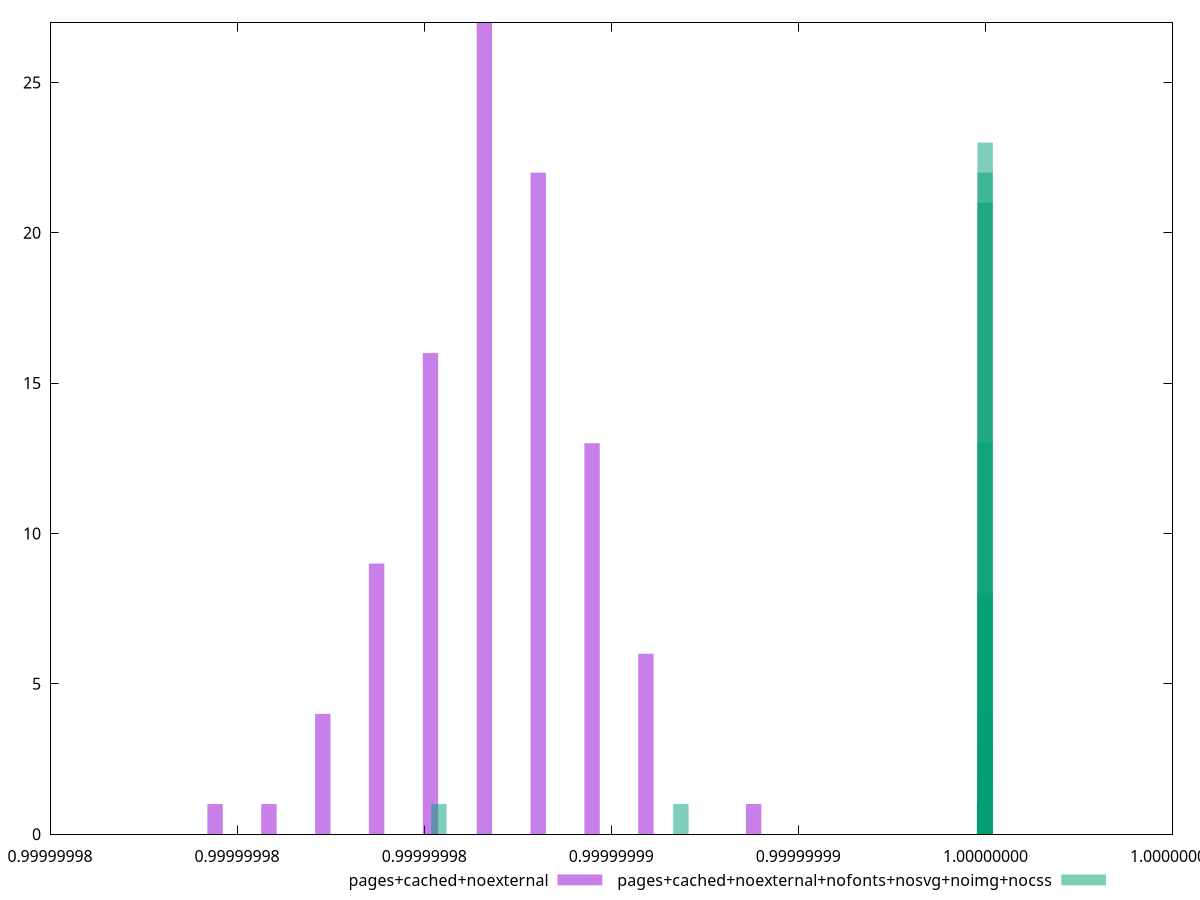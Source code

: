 $_pagesCachedNoexternal <<EOF
0.9999999909262406 6
0.9999999880476168 22
0.9999999808510573 1
0.999999985168993 16
0.9999999894869287 13
0.9999999866083049 27
0.9999999837296811 9
0.9999999794117455 1
0.9999999822903692 4
0.9999999938048644 1
EOF
$_pagesCachedNoexternalNofontsNosvgNoimgNocss <<EOF
0.9999999999907518 22
0.9999999999886613 21
0.9999999999928424 23
0.9999999999823898 2
0.9999999853925319 1
0.9999999999865709 13
0.9999999918606535 1
0.9999999999970235 4
0.9999999999949329 8
0.9999999999844803 3
0.9999999999802992 1
0.9999999999761181 1
EOF
set key outside below
set terminal pngcairo
set output "report_00005_2020-11-02T22-26-11.212Z/bootup-time/bootup-time_pages+cached+noexternal_pages+cached+noexternal+nofonts+nosvg+noimg+nocss+hist.png"
set boxwidth 4.1170556075442733e-10
set style fill transparent solid 0.5 noborder
set yrange [0:27]
plot $_pagesCachedNoexternal title "pages+cached+noexternal" with boxes ,$_pagesCachedNoexternalNofontsNosvgNoimgNocss title "pages+cached+noexternal+nofonts+nosvg+noimg+nocss" with boxes ,